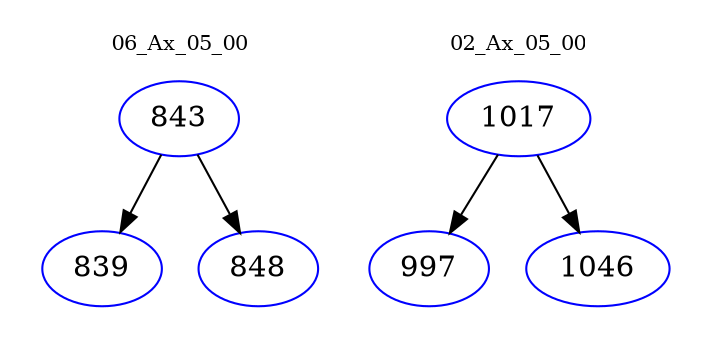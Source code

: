digraph{
subgraph cluster_0 {
color = white
label = "06_Ax_05_00";
fontsize=10;
T0_843 [label="843", color="blue"]
T0_843 -> T0_839 [color="black"]
T0_839 [label="839", color="blue"]
T0_843 -> T0_848 [color="black"]
T0_848 [label="848", color="blue"]
}
subgraph cluster_1 {
color = white
label = "02_Ax_05_00";
fontsize=10;
T1_1017 [label="1017", color="blue"]
T1_1017 -> T1_997 [color="black"]
T1_997 [label="997", color="blue"]
T1_1017 -> T1_1046 [color="black"]
T1_1046 [label="1046", color="blue"]
}
}
